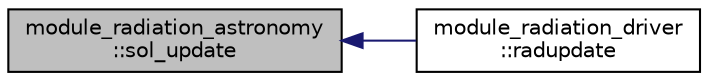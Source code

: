digraph "module_radiation_astronomy::sol_update"
{
  edge [fontname="Helvetica",fontsize="10",labelfontname="Helvetica",labelfontsize="10"];
  node [fontname="Helvetica",fontsize="10",shape=record];
  rankdir="LR";
  Node9 [label="module_radiation_astronomy\l::sol_update",height=0.2,width=0.4,color="black", fillcolor="grey75", style="filled", fontcolor="black"];
  Node9 -> Node10 [dir="back",color="midnightblue",fontsize="10",style="solid",fontname="Helvetica"];
  Node10 [label="module_radiation_driver\l::radupdate",height=0.2,width=0.4,color="black", fillcolor="white", style="filled",URL="$group__module__radiation__driver.html#ga28280ee9ea8ee0d183ab9d541a31b718",tooltip="This subroutine checks and updates time sensitive data used by radiation computations. This subroutine needs to be placed inside the time advancement loop but outside of the horizontal grid loop. It is invoked at radiation calling frequncy but before any actual radiative transfer computations. "];
}
